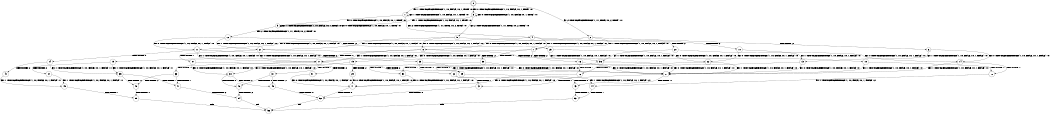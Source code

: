 digraph BCG {
size = "7, 10.5";
center = TRUE;
node [shape = circle];
0 [peripheries = 2];
0 -> 1 [label = "EX !1 !ATOMIC_EXCH_BRANCH (1, +0, FALSE, +0, 1, TRUE) !:0:"];
0 -> 2 [label = "EX !2 !ATOMIC_EXCH_BRANCH (1, +1, TRUE, +0, 2, TRUE) !:0:"];
0 -> 3 [label = "EX !0 !ATOMIC_EXCH_BRANCH (1, +0, FALSE, +0, 1, TRUE) !:0:"];
1 -> 4 [label = "EX !2 !ATOMIC_EXCH_BRANCH (1, +1, TRUE, +0, 2, TRUE) !:0:"];
1 -> 5 [label = "EX !0 !ATOMIC_EXCH_BRANCH (1, +0, FALSE, +0, 1, TRUE) !:0:"];
1 -> 1 [label = "EX !1 !ATOMIC_EXCH_BRANCH (1, +0, FALSE, +0, 1, TRUE) !:0:"];
2 -> 6 [label = "TERMINATE !2"];
2 -> 7 [label = "EX !1 !ATOMIC_EXCH_BRANCH (1, +0, FALSE, +0, 1, FALSE) !:0:"];
2 -> 8 [label = "EX !0 !ATOMIC_EXCH_BRANCH (1, +0, FALSE, +0, 1, FALSE) !:0:"];
3 -> 5 [label = "EX !1 !ATOMIC_EXCH_BRANCH (1, +0, FALSE, +0, 1, TRUE) !:0:"];
3 -> 9 [label = "EX !2 !ATOMIC_EXCH_BRANCH (1, +1, TRUE, +0, 2, TRUE) !:0:"];
3 -> 3 [label = "EX !0 !ATOMIC_EXCH_BRANCH (1, +0, FALSE, +0, 1, TRUE) !:0:"];
4 -> 10 [label = "TERMINATE !2"];
4 -> 11 [label = "EX !0 !ATOMIC_EXCH_BRANCH (1, +0, FALSE, +0, 1, FALSE) !:0:"];
4 -> 7 [label = "EX !1 !ATOMIC_EXCH_BRANCH (1, +0, FALSE, +0, 1, FALSE) !:0:"];
5 -> 12 [label = "EX !2 !ATOMIC_EXCH_BRANCH (1, +1, TRUE, +0, 2, TRUE) !:0:"];
5 -> 5 [label = "EX !1 !ATOMIC_EXCH_BRANCH (1, +0, FALSE, +0, 1, TRUE) !:0:"];
5 -> 5 [label = "EX !0 !ATOMIC_EXCH_BRANCH (1, +0, FALSE, +0, 1, TRUE) !:0:"];
6 -> 13 [label = "EX !1 !ATOMIC_EXCH_BRANCH (1, +0, FALSE, +0, 1, FALSE) !:0:"];
6 -> 14 [label = "EX !0 !ATOMIC_EXCH_BRANCH (1, +0, FALSE, +0, 1, FALSE) !:0:"];
7 -> 15 [label = "TERMINATE !1"];
7 -> 16 [label = "TERMINATE !2"];
7 -> 17 [label = "EX !0 !ATOMIC_EXCH_BRANCH (1, +0, FALSE, +0, 1, FALSE) !:0:"];
8 -> 18 [label = "TERMINATE !2"];
8 -> 19 [label = "TERMINATE !0"];
8 -> 17 [label = "EX !1 !ATOMIC_EXCH_BRANCH (1, +0, FALSE, +0, 1, FALSE) !:0:"];
9 -> 20 [label = "TERMINATE !2"];
9 -> 21 [label = "EX !1 !ATOMIC_EXCH_BRANCH (1, +0, FALSE, +0, 1, FALSE) !:0:"];
9 -> 8 [label = "EX !0 !ATOMIC_EXCH_BRANCH (1, +0, FALSE, +0, 1, FALSE) !:0:"];
10 -> 22 [label = "EX !0 !ATOMIC_EXCH_BRANCH (1, +0, FALSE, +0, 1, FALSE) !:0:"];
10 -> 13 [label = "EX !1 !ATOMIC_EXCH_BRANCH (1, +0, FALSE, +0, 1, FALSE) !:0:"];
11 -> 23 [label = "TERMINATE !2"];
11 -> 24 [label = "TERMINATE !0"];
11 -> 17 [label = "EX !1 !ATOMIC_EXCH_BRANCH (1, +0, FALSE, +0, 1, FALSE) !:0:"];
12 -> 25 [label = "TERMINATE !2"];
12 -> 21 [label = "EX !1 !ATOMIC_EXCH_BRANCH (1, +0, FALSE, +0, 1, FALSE) !:0:"];
12 -> 11 [label = "EX !0 !ATOMIC_EXCH_BRANCH (1, +0, FALSE, +0, 1, FALSE) !:0:"];
13 -> 26 [label = "TERMINATE !1"];
13 -> 27 [label = "EX !0 !ATOMIC_EXCH_BRANCH (1, +0, FALSE, +0, 1, FALSE) !:0:"];
14 -> 28 [label = "TERMINATE !0"];
14 -> 27 [label = "EX !1 !ATOMIC_EXCH_BRANCH (1, +0, FALSE, +0, 1, FALSE) !:0:"];
15 -> 29 [label = "TERMINATE !2"];
15 -> 30 [label = "EX !0 !ATOMIC_EXCH_BRANCH (1, +0, FALSE, +0, 1, FALSE) !:0:"];
16 -> 26 [label = "TERMINATE !1"];
16 -> 27 [label = "EX !0 !ATOMIC_EXCH_BRANCH (1, +0, FALSE, +0, 1, FALSE) !:0:"];
17 -> 31 [label = "TERMINATE !1"];
17 -> 32 [label = "TERMINATE !2"];
17 -> 33 [label = "TERMINATE !0"];
18 -> 28 [label = "TERMINATE !0"];
18 -> 27 [label = "EX !1 !ATOMIC_EXCH_BRANCH (1, +0, FALSE, +0, 1, FALSE) !:0:"];
19 -> 34 [label = "TERMINATE !2"];
19 -> 35 [label = "EX !1 !ATOMIC_EXCH_BRANCH (1, +0, FALSE, +0, 1, FALSE) !:1:"];
20 -> 36 [label = "EX !1 !ATOMIC_EXCH_BRANCH (1, +0, FALSE, +0, 1, FALSE) !:0:"];
20 -> 14 [label = "EX !0 !ATOMIC_EXCH_BRANCH (1, +0, FALSE, +0, 1, FALSE) !:0:"];
21 -> 37 [label = "TERMINATE !1"];
21 -> 38 [label = "TERMINATE !2"];
21 -> 17 [label = "EX !0 !ATOMIC_EXCH_BRANCH (1, +0, FALSE, +0, 1, FALSE) !:0:"];
22 -> 39 [label = "TERMINATE !0"];
22 -> 27 [label = "EX !1 !ATOMIC_EXCH_BRANCH (1, +0, FALSE, +0, 1, FALSE) !:0:"];
23 -> 39 [label = "TERMINATE !0"];
23 -> 27 [label = "EX !1 !ATOMIC_EXCH_BRANCH (1, +0, FALSE, +0, 1, FALSE) !:0:"];
24 -> 40 [label = "TERMINATE !2"];
24 -> 35 [label = "EX !1 !ATOMIC_EXCH_BRANCH (1, +0, FALSE, +0, 1, FALSE) !:1:"];
25 -> 36 [label = "EX !1 !ATOMIC_EXCH_BRANCH (1, +0, FALSE, +0, 1, FALSE) !:0:"];
25 -> 22 [label = "EX !0 !ATOMIC_EXCH_BRANCH (1, +0, FALSE, +0, 1, FALSE) !:0:"];
26 -> 41 [label = "EX !0 !ATOMIC_EXCH_BRANCH (1, +0, FALSE, +0, 1, FALSE) !:0:"];
27 -> 42 [label = "TERMINATE !1"];
27 -> 43 [label = "TERMINATE !0"];
28 -> 44 [label = "EX !1 !ATOMIC_EXCH_BRANCH (1, +0, FALSE, +0, 1, FALSE) !:2:"];
29 -> 41 [label = "EX !0 !ATOMIC_EXCH_BRANCH (1, +0, FALSE, +0, 1, FALSE) !:0:"];
30 -> 45 [label = "TERMINATE !2"];
30 -> 46 [label = "TERMINATE !0"];
31 -> 45 [label = "TERMINATE !2"];
31 -> 46 [label = "TERMINATE !0"];
32 -> 42 [label = "TERMINATE !1"];
32 -> 43 [label = "TERMINATE !0"];
33 -> 47 [label = "TERMINATE !1"];
33 -> 48 [label = "TERMINATE !2"];
34 -> 49 [label = "EX !1 !ATOMIC_EXCH_BRANCH (1, +0, FALSE, +0, 1, FALSE) !:1:"];
35 -> 47 [label = "TERMINATE !1"];
35 -> 48 [label = "TERMINATE !2"];
36 -> 50 [label = "TERMINATE !1"];
36 -> 27 [label = "EX !0 !ATOMIC_EXCH_BRANCH (1, +0, FALSE, +0, 1, FALSE) !:0:"];
37 -> 51 [label = "TERMINATE !2"];
37 -> 30 [label = "EX !0 !ATOMIC_EXCH_BRANCH (1, +0, FALSE, +0, 1, FALSE) !:0:"];
38 -> 50 [label = "TERMINATE !1"];
38 -> 27 [label = "EX !0 !ATOMIC_EXCH_BRANCH (1, +0, FALSE, +0, 1, FALSE) !:0:"];
39 -> 44 [label = "EX !1 !ATOMIC_EXCH_BRANCH (1, +0, FALSE, +0, 1, FALSE) !:2:"];
40 -> 49 [label = "EX !1 !ATOMIC_EXCH_BRANCH (1, +0, FALSE, +0, 1, FALSE) !:1:"];
41 -> 52 [label = "TERMINATE !0"];
42 -> 52 [label = "TERMINATE !0"];
43 -> 53 [label = "TERMINATE !1"];
44 -> 53 [label = "TERMINATE !1"];
45 -> 52 [label = "TERMINATE !0"];
46 -> 54 [label = "TERMINATE !2"];
47 -> 54 [label = "TERMINATE !2"];
48 -> 55 [label = "TERMINATE !1"];
49 -> 55 [label = "TERMINATE !1"];
50 -> 41 [label = "EX !0 !ATOMIC_EXCH_BRANCH (1, +0, FALSE, +0, 1, FALSE) !:0:"];
51 -> 41 [label = "EX !0 !ATOMIC_EXCH_BRANCH (1, +0, FALSE, +0, 1, FALSE) !:0:"];
52 -> 56 [label = "exit"];
53 -> 56 [label = "exit"];
54 -> 56 [label = "exit"];
55 -> 56 [label = "exit"];
}
